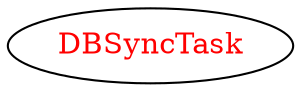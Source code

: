 digraph dependencyGraph {
 concentrate=true;
 ranksep="2.0";
 rankdir="LR"; 
 splines="ortho";
"DBSyncTask" [fontcolor="red"];
}